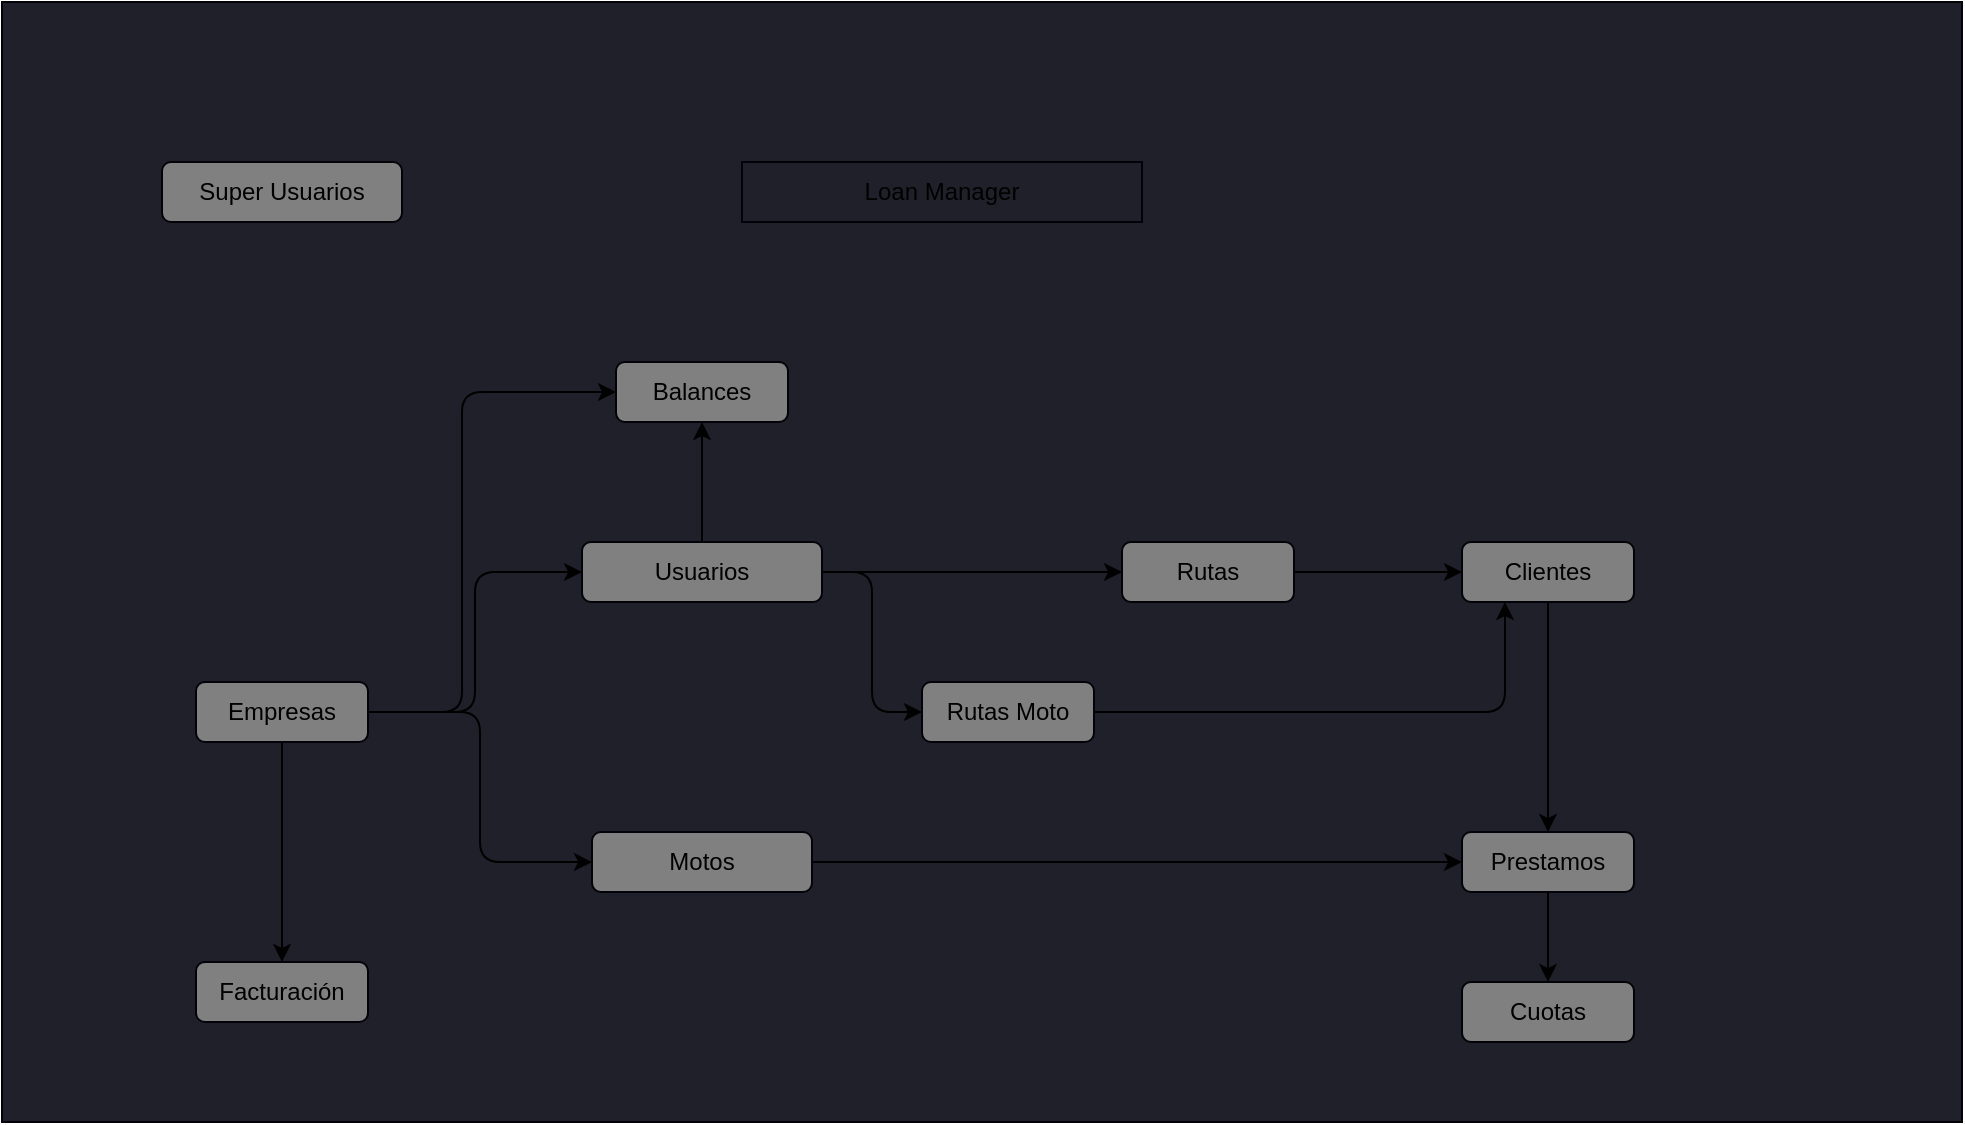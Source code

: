 <mxfile>
    <diagram id="lSmu0yVYsade_Z7THWda" name="¿Como funciona?">
        <mxGraphModel dx="2133" dy="1781" grid="1" gridSize="10" guides="1" tooltips="1" connect="1" arrows="1" fold="1" page="1" pageScale="1" pageWidth="827" pageHeight="1169" math="0" shadow="0">
            <root>
                <mxCell id="0"/>
                <mxCell id="1" parent="0"/>
                <mxCell id="41" value="" style="rounded=0;whiteSpace=wrap;html=1;strokeColor=#030208;fillColor=#20202A;" vertex="1" parent="1">
                    <mxGeometry x="-210" y="-350" width="980" height="560" as="geometry"/>
                </mxCell>
                <mxCell id="4" value="Loan Manager" style="text;html=1;strokeColor=#030208;fillColor=none;align=center;verticalAlign=middle;whiteSpace=wrap;rounded=0;" vertex="1" parent="1">
                    <mxGeometry x="160" y="-270" width="200" height="30" as="geometry"/>
                </mxCell>
                <mxCell id="6" value="Super Usuarios" style="rounded=1;whiteSpace=wrap;html=1;strokeColor=#030208;fillColor=#808080;" vertex="1" parent="1">
                    <mxGeometry x="-130" y="-270" width="120" height="30" as="geometry"/>
                </mxCell>
                <mxCell id="27" style="edgeStyle=orthogonalEdgeStyle;html=1;entryX=0.5;entryY=0;entryDx=0;entryDy=0;" edge="1" parent="1" source="8" target="10">
                    <mxGeometry relative="1" as="geometry"/>
                </mxCell>
                <mxCell id="8" value="Clientes" style="rounded=1;whiteSpace=wrap;html=1;strokeColor=#030208;fillColor=#808080;" vertex="1" parent="1">
                    <mxGeometry x="520" y="-80" width="86" height="30" as="geometry"/>
                </mxCell>
                <mxCell id="28" style="edgeStyle=orthogonalEdgeStyle;html=1;" edge="1" parent="1" source="10" target="11">
                    <mxGeometry relative="1" as="geometry"/>
                </mxCell>
                <mxCell id="10" value="Prestamos" style="rounded=1;whiteSpace=wrap;html=1;strokeColor=#030208;fillColor=#808080;" vertex="1" parent="1">
                    <mxGeometry x="520" y="65" width="86" height="30" as="geometry"/>
                </mxCell>
                <mxCell id="11" value="Cuotas" style="rounded=1;whiteSpace=wrap;html=1;strokeColor=#030208;fillColor=#808080;" vertex="1" parent="1">
                    <mxGeometry x="520" y="140" width="86" height="30" as="geometry"/>
                </mxCell>
                <mxCell id="13" value="Balances" style="rounded=1;whiteSpace=wrap;html=1;strokeColor=#030208;fillColor=#808080;" vertex="1" parent="1">
                    <mxGeometry x="97" y="-170" width="86" height="30" as="geometry"/>
                </mxCell>
                <mxCell id="20" style="edgeStyle=orthogonalEdgeStyle;html=1;entryX=0;entryY=0.5;entryDx=0;entryDy=0;" edge="1" parent="1" source="14" target="19">
                    <mxGeometry relative="1" as="geometry"/>
                </mxCell>
                <mxCell id="32" style="edgeStyle=orthogonalEdgeStyle;html=1;entryX=0;entryY=0.5;entryDx=0;entryDy=0;" edge="1" parent="1" source="14" target="31">
                    <mxGeometry relative="1" as="geometry"/>
                </mxCell>
                <mxCell id="38" style="edgeStyle=orthogonalEdgeStyle;html=1;entryX=0;entryY=0.5;entryDx=0;entryDy=0;" edge="1" parent="1" source="14" target="13">
                    <mxGeometry relative="1" as="geometry">
                        <Array as="points">
                            <mxPoint x="20" y="5"/>
                            <mxPoint x="20" y="-155"/>
                        </Array>
                    </mxGeometry>
                </mxCell>
                <mxCell id="40" style="edgeStyle=orthogonalEdgeStyle;html=1;" edge="1" parent="1" source="14" target="39">
                    <mxGeometry relative="1" as="geometry"/>
                </mxCell>
                <mxCell id="14" value="Empresas" style="rounded=1;whiteSpace=wrap;html=1;strokeColor=#030208;fillColor=#808080;" vertex="1" parent="1">
                    <mxGeometry x="-113" y="-10" width="86" height="30" as="geometry"/>
                </mxCell>
                <mxCell id="26" style="edgeStyle=orthogonalEdgeStyle;html=1;" edge="1" parent="1" source="15" target="8">
                    <mxGeometry relative="1" as="geometry"/>
                </mxCell>
                <mxCell id="15" value="Rutas" style="rounded=1;whiteSpace=wrap;html=1;strokeColor=#030208;fillColor=#808080;" vertex="1" parent="1">
                    <mxGeometry x="350" y="-80" width="86" height="30" as="geometry"/>
                </mxCell>
                <mxCell id="25" style="edgeStyle=orthogonalEdgeStyle;html=1;" edge="1" parent="1" source="19" target="15">
                    <mxGeometry relative="1" as="geometry"/>
                </mxCell>
                <mxCell id="29" style="edgeStyle=orthogonalEdgeStyle;html=1;" edge="1" parent="1" source="19" target="13">
                    <mxGeometry relative="1" as="geometry"/>
                </mxCell>
                <mxCell id="35" style="edgeStyle=orthogonalEdgeStyle;html=1;entryX=0;entryY=0.5;entryDx=0;entryDy=0;" edge="1" parent="1" source="19" target="34">
                    <mxGeometry relative="1" as="geometry"/>
                </mxCell>
                <mxCell id="19" value="Usuarios" style="rounded=1;whiteSpace=wrap;html=1;strokeColor=#030208;fillColor=#808080;" vertex="1" parent="1">
                    <mxGeometry x="80" y="-80" width="120" height="30" as="geometry"/>
                </mxCell>
                <mxCell id="37" style="edgeStyle=orthogonalEdgeStyle;html=1;entryX=0;entryY=0.5;entryDx=0;entryDy=0;" edge="1" parent="1" source="31" target="10">
                    <mxGeometry relative="1" as="geometry">
                        <mxPoint x="520" y="80" as="targetPoint"/>
                    </mxGeometry>
                </mxCell>
                <mxCell id="31" value="Motos" style="rounded=1;whiteSpace=wrap;html=1;strokeColor=#030208;fillColor=#808080;" vertex="1" parent="1">
                    <mxGeometry x="85" y="65" width="110" height="30" as="geometry"/>
                </mxCell>
                <mxCell id="36" style="edgeStyle=orthogonalEdgeStyle;html=1;entryX=0.25;entryY=1;entryDx=0;entryDy=0;" edge="1" parent="1" source="34" target="8">
                    <mxGeometry relative="1" as="geometry"/>
                </mxCell>
                <mxCell id="34" value="Rutas Moto" style="rounded=1;whiteSpace=wrap;html=1;strokeColor=#030208;fillColor=#808080;" vertex="1" parent="1">
                    <mxGeometry x="250" y="-10" width="86" height="30" as="geometry"/>
                </mxCell>
                <mxCell id="39" value="Facturación" style="rounded=1;whiteSpace=wrap;html=1;strokeColor=#030208;fillColor=#808080;" vertex="1" parent="1">
                    <mxGeometry x="-113" y="130" width="86" height="30" as="geometry"/>
                </mxCell>
            </root>
        </mxGraphModel>
    </diagram>
    <diagram id="YcupfTr3OVfJ8-SuBVwc" name="Arquitectura">
        <mxGraphModel dx="2133" dy="612" grid="1" gridSize="10" guides="1" tooltips="1" connect="1" arrows="1" fold="1" page="1" pageScale="1" pageWidth="827" pageHeight="1169" math="0" shadow="0">
            <root>
                <mxCell id="0"/>
                <mxCell id="1" parent="0"/>
                <mxCell id="yqbvjxjDvdq34tjtaBzY-1" value="" style="rounded=0;whiteSpace=wrap;html=1;strokeColor=#030208;fillColor=#20202A;" vertex="1" parent="1">
                    <mxGeometry x="-80" y="140" width="890" height="410" as="geometry"/>
                </mxCell>
                <mxCell id="yqbvjxjDvdq34tjtaBzY-8" style="edgeStyle=orthogonalEdgeStyle;html=1;fontColor=#FFFFFF;" edge="1" parent="1" source="yqbvjxjDvdq34tjtaBzY-2" target="yqbvjxjDvdq34tjtaBzY-3">
                    <mxGeometry relative="1" as="geometry"/>
                </mxCell>
                <mxCell id="yqbvjxjDvdq34tjtaBzY-2" value="&lt;font style=&quot;&quot; color=&quot;#000000&quot;&gt;&lt;b&gt;Cliente&lt;br&gt;&lt;br&gt;Aplicativo WEB&lt;br&gt;VUE 3&lt;br&gt;&lt;/b&gt;&lt;/font&gt;" style="rounded=1;whiteSpace=wrap;html=1;strokeColor=#000000;fillColor=#66FF66;" vertex="1" parent="1">
                    <mxGeometry x="-10" y="300" width="190" height="100" as="geometry"/>
                </mxCell>
                <mxCell id="yqbvjxjDvdq34tjtaBzY-9" style="edgeStyle=orthogonalEdgeStyle;html=1;entryX=1;entryY=0.5;entryDx=0;entryDy=0;fontColor=#FFFFFF;" edge="1" parent="1" source="yqbvjxjDvdq34tjtaBzY-3" target="yqbvjxjDvdq34tjtaBzY-2">
                    <mxGeometry relative="1" as="geometry"/>
                </mxCell>
                <mxCell id="yqbvjxjDvdq34tjtaBzY-3" value="&lt;b&gt;Backend&lt;br&gt;&lt;br&gt;&lt;br&gt;&lt;br&gt;&lt;br&gt;&lt;br&gt;&lt;br&gt;&lt;br&gt;&lt;br&gt;&lt;br&gt;&lt;br&gt;&lt;br&gt;&lt;br&gt;&lt;br&gt;&lt;br&gt;&lt;br&gt;&lt;br&gt;&lt;br&gt;&lt;br&gt;&lt;br&gt;&lt;/b&gt;" style="rounded=1;whiteSpace=wrap;html=1;labelBackgroundColor=none;strokeColor=#000000;fontColor=#000000;fillColor=#6666FF;align=center;" vertex="1" parent="1">
                    <mxGeometry x="320" y="195" width="410" height="310" as="geometry"/>
                </mxCell>
                <mxCell id="yqbvjxjDvdq34tjtaBzY-4" value="" style="shape=cylinder3;whiteSpace=wrap;html=1;boundedLbl=1;backgroundOutline=1;size=15;labelBackgroundColor=none;strokeColor=#FFFFFF;fontColor=#000000;fillColor=#001933;" vertex="1" parent="1">
                    <mxGeometry x="647.5" y="250" width="70" height="100" as="geometry"/>
                </mxCell>
                <mxCell id="yqbvjxjDvdq34tjtaBzY-5" value="&lt;font color=&quot;#ffffff&quot;&gt;Mongo DB&lt;/font&gt;" style="text;html=1;strokeColor=none;fillColor=none;align=center;verticalAlign=middle;whiteSpace=wrap;rounded=0;labelBackgroundColor=none;fontColor=#000000;" vertex="1" parent="1">
                    <mxGeometry x="650" y="285" width="65" height="30" as="geometry"/>
                </mxCell>
                <mxCell id="yqbvjxjDvdq34tjtaBzY-7" style="edgeStyle=orthogonalEdgeStyle;html=1;fontColor=#FFFFFF;" edge="1" parent="1" source="yqbvjxjDvdq34tjtaBzY-6" target="yqbvjxjDvdq34tjtaBzY-4">
                    <mxGeometry relative="1" as="geometry"/>
                </mxCell>
                <mxCell id="yqbvjxjDvdq34tjtaBzY-6" value="&lt;font color=&quot;#ffffff&quot;&gt;&lt;b&gt;NODEJS&lt;br&gt;&lt;/b&gt;&lt;/font&gt;" style="rounded=1;whiteSpace=wrap;html=1;labelBackgroundColor=none;strokeColor=#FFFFFF;fontColor=#000000;fillColor=#001933;" vertex="1" parent="1">
                    <mxGeometry x="330" y="270" width="120" height="60" as="geometry"/>
                </mxCell>
            </root>
        </mxGraphModel>
    </diagram>
</mxfile>